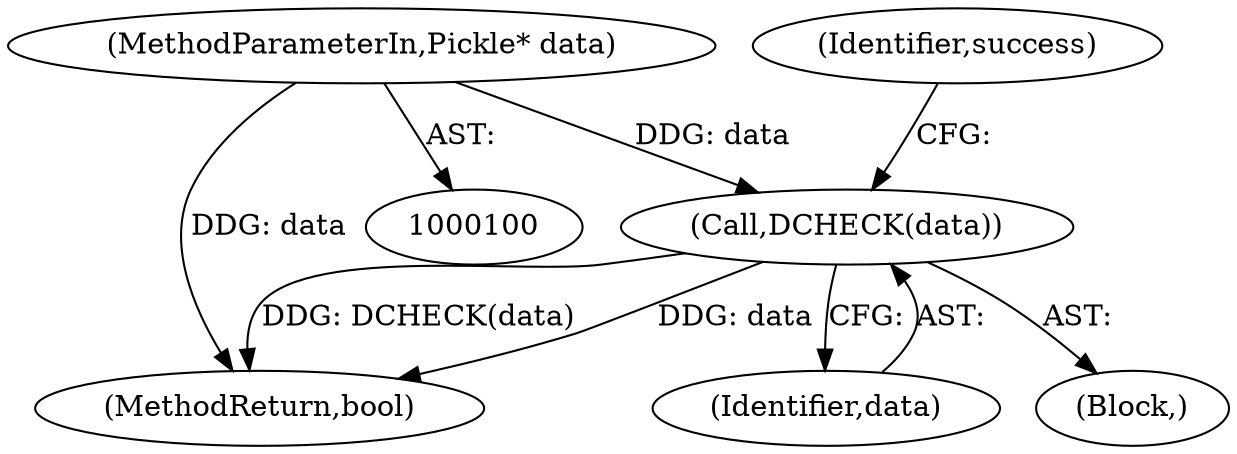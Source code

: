 digraph "0_Chrome_e93dc535728da259ec16d1c3cc393f80b25f64ae_13@pointer" {
"1000102" [label="(MethodParameterIn,Pickle* data)"];
"1000104" [label="(Call,DCHECK(data))"];
"1000104" [label="(Call,DCHECK(data))"];
"1000103" [label="(Block,)"];
"1000150" [label="(MethodReturn,bool)"];
"1000108" [label="(Identifier,success)"];
"1000102" [label="(MethodParameterIn,Pickle* data)"];
"1000105" [label="(Identifier,data)"];
"1000102" -> "1000100"  [label="AST: "];
"1000102" -> "1000150"  [label="DDG: data"];
"1000102" -> "1000104"  [label="DDG: data"];
"1000104" -> "1000103"  [label="AST: "];
"1000104" -> "1000105"  [label="CFG: "];
"1000105" -> "1000104"  [label="AST: "];
"1000108" -> "1000104"  [label="CFG: "];
"1000104" -> "1000150"  [label="DDG: DCHECK(data)"];
"1000104" -> "1000150"  [label="DDG: data"];
}
